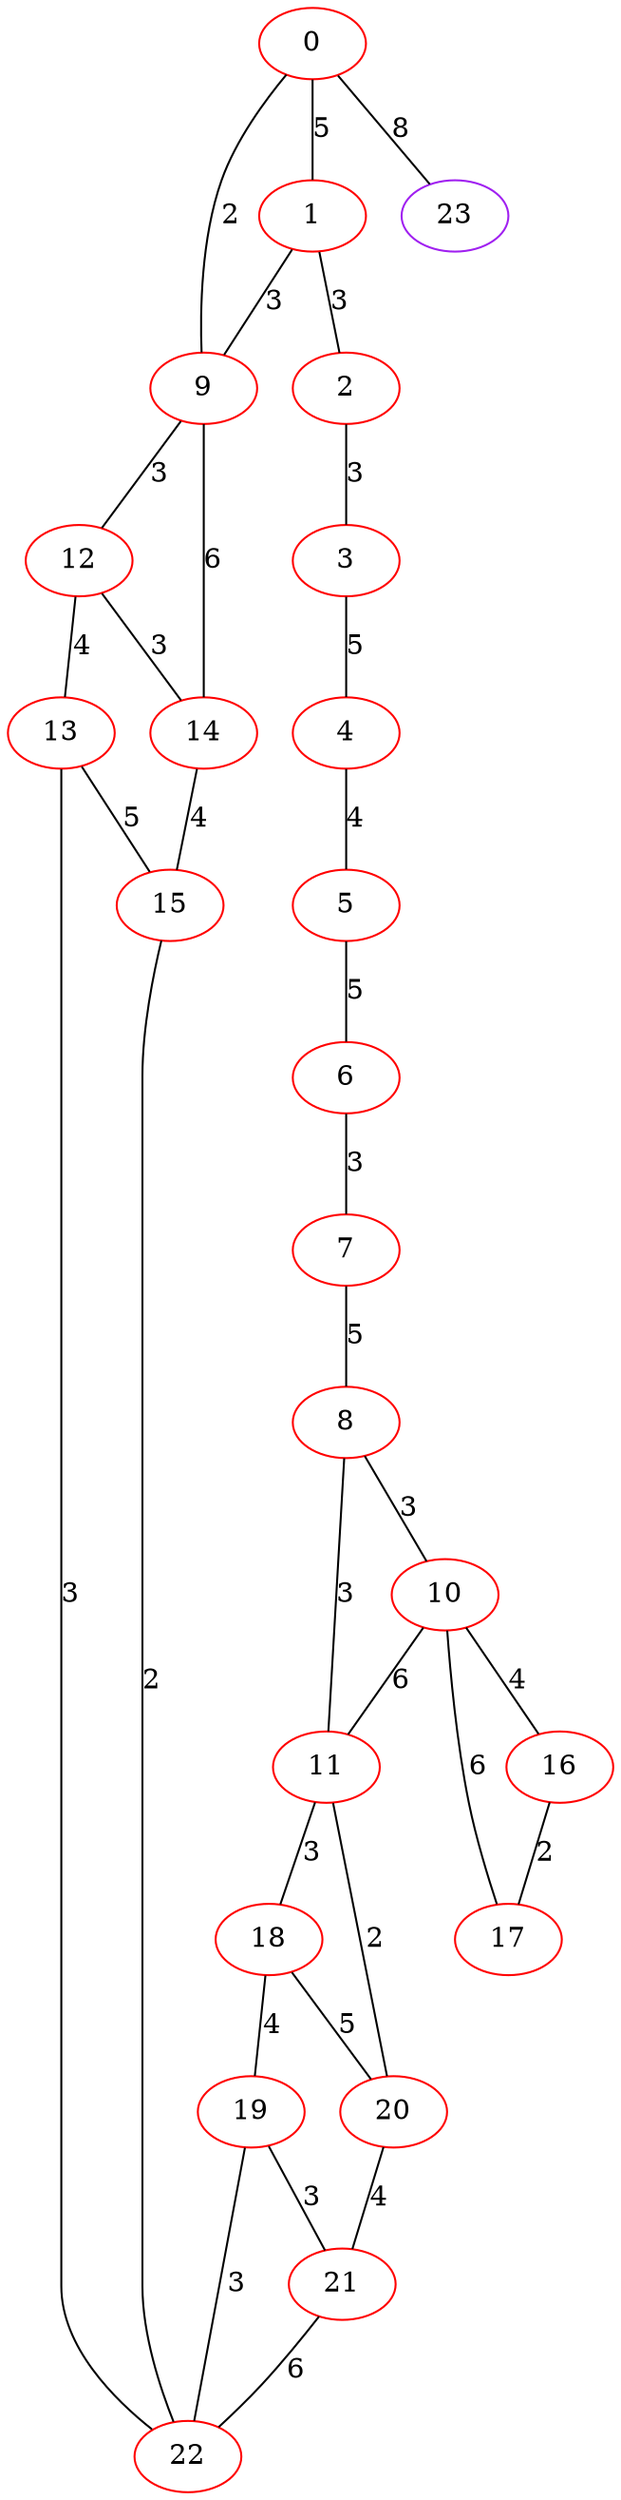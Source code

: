 graph "" {
0 [color=red, weight=1];
1 [color=red, weight=1];
2 [color=red, weight=1];
3 [color=red, weight=1];
4 [color=red, weight=1];
5 [color=red, weight=1];
6 [color=red, weight=1];
7 [color=red, weight=1];
8 [color=red, weight=1];
9 [color=red, weight=1];
10 [color=red, weight=1];
11 [color=red, weight=1];
12 [color=red, weight=1];
13 [color=red, weight=1];
14 [color=red, weight=1];
15 [color=red, weight=1];
16 [color=red, weight=1];
17 [color=red, weight=1];
18 [color=red, weight=1];
19 [color=red, weight=1];
20 [color=red, weight=1];
21 [color=red, weight=1];
22 [color=red, weight=1];
23 [color=purple, weight=4];
0 -- 1  [key=0, label=5];
0 -- 23  [key=0, label=8];
0 -- 9  [key=0, label=2];
1 -- 9  [key=0, label=3];
1 -- 2  [key=0, label=3];
2 -- 3  [key=0, label=3];
3 -- 4  [key=0, label=5];
4 -- 5  [key=0, label=4];
5 -- 6  [key=0, label=5];
6 -- 7  [key=0, label=3];
7 -- 8  [key=0, label=5];
8 -- 10  [key=0, label=3];
8 -- 11  [key=0, label=3];
9 -- 12  [key=0, label=3];
9 -- 14  [key=0, label=6];
10 -- 16  [key=0, label=4];
10 -- 17  [key=0, label=6];
10 -- 11  [key=0, label=6];
11 -- 20  [key=0, label=2];
11 -- 18  [key=0, label=3];
12 -- 13  [key=0, label=4];
12 -- 14  [key=0, label=3];
13 -- 22  [key=0, label=3];
13 -- 15  [key=0, label=5];
14 -- 15  [key=0, label=4];
15 -- 22  [key=0, label=2];
16 -- 17  [key=0, label=2];
18 -- 19  [key=0, label=4];
18 -- 20  [key=0, label=5];
19 -- 21  [key=0, label=3];
19 -- 22  [key=0, label=3];
20 -- 21  [key=0, label=4];
21 -- 22  [key=0, label=6];
}
